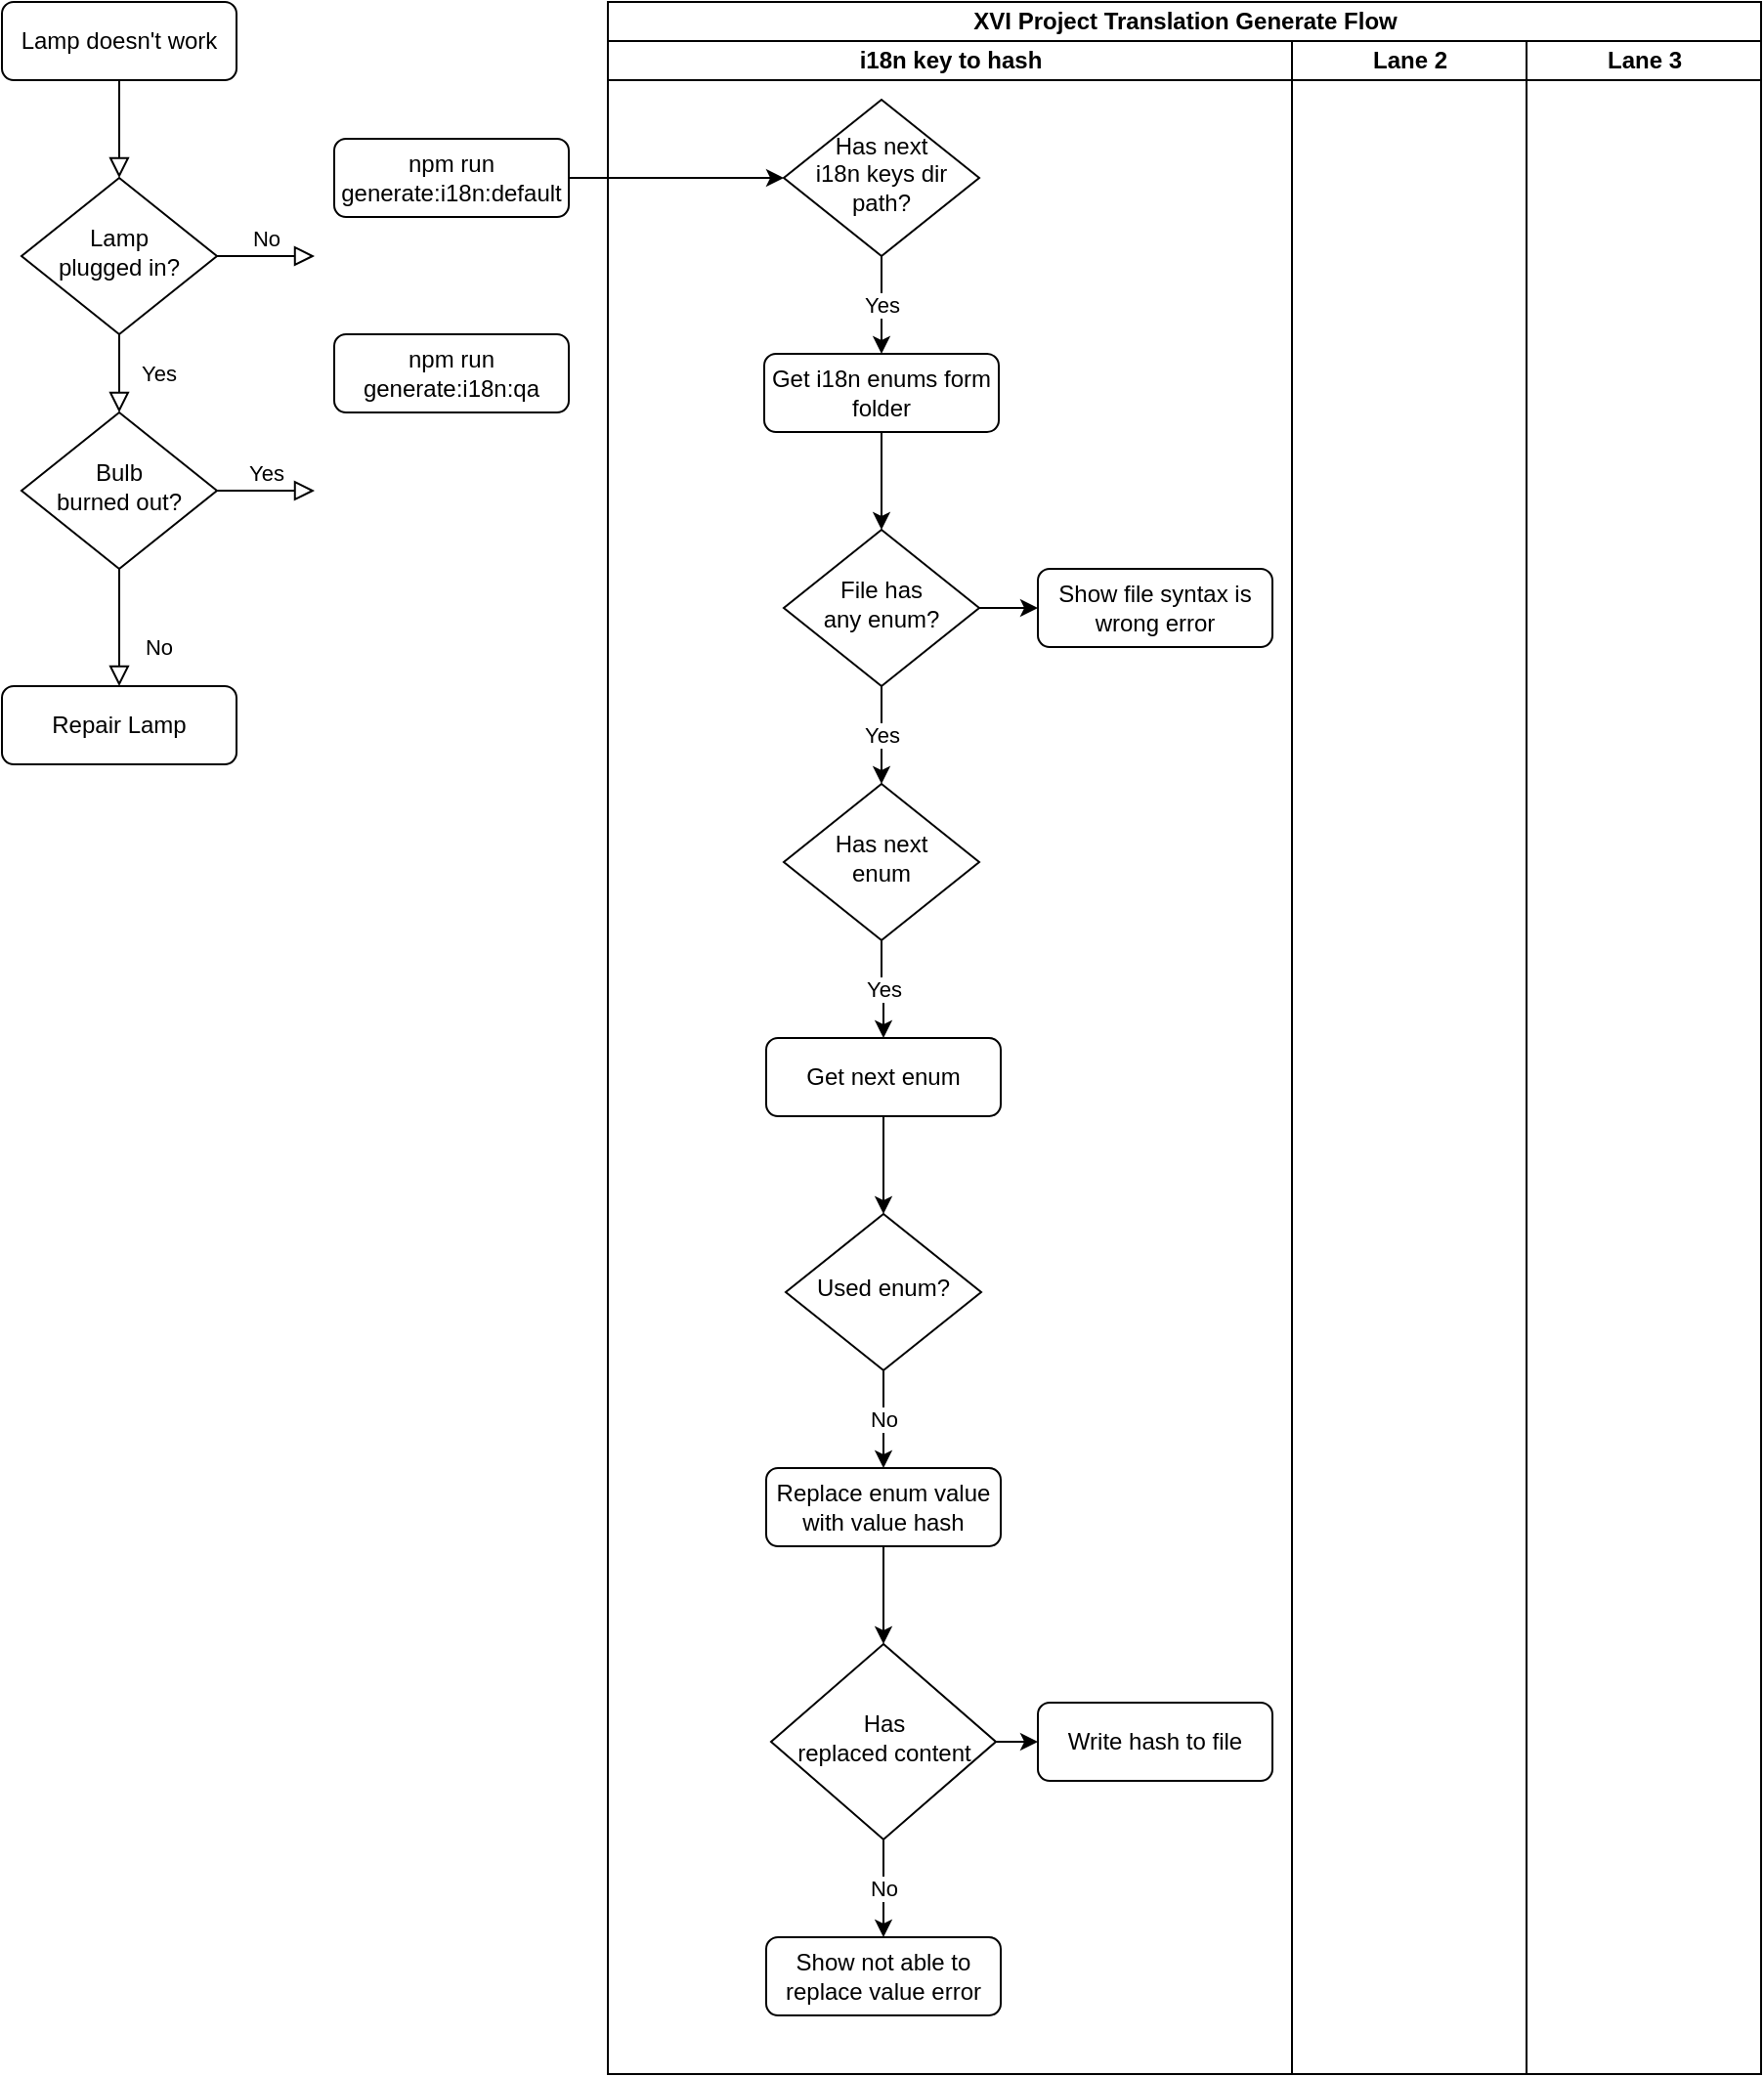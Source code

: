 <mxfile version="28.0.4">
  <diagram id="C5RBs43oDa-KdzZeNtuy" name="Page-1">
    <mxGraphModel dx="748" dy="427" grid="1" gridSize="10" guides="1" tooltips="1" connect="1" arrows="1" fold="1" page="1" pageScale="1" pageWidth="827" pageHeight="1169" math="0" shadow="0">
      <root>
        <mxCell id="WIyWlLk6GJQsqaUBKTNV-0" />
        <mxCell id="WIyWlLk6GJQsqaUBKTNV-1" parent="WIyWlLk6GJQsqaUBKTNV-0" />
        <mxCell id="WIyWlLk6GJQsqaUBKTNV-2" value="" style="rounded=0;html=1;jettySize=auto;orthogonalLoop=1;fontSize=11;endArrow=block;endFill=0;endSize=8;strokeWidth=1;shadow=0;labelBackgroundColor=none;edgeStyle=orthogonalEdgeStyle;" parent="WIyWlLk6GJQsqaUBKTNV-1" source="WIyWlLk6GJQsqaUBKTNV-3" target="WIyWlLk6GJQsqaUBKTNV-6" edge="1">
          <mxGeometry relative="1" as="geometry" />
        </mxCell>
        <mxCell id="WIyWlLk6GJQsqaUBKTNV-3" value="Lamp doesn&#39;t work" style="rounded=1;whiteSpace=wrap;html=1;fontSize=12;glass=0;strokeWidth=1;shadow=0;" parent="WIyWlLk6GJQsqaUBKTNV-1" vertex="1">
          <mxGeometry y="80" width="120" height="40" as="geometry" />
        </mxCell>
        <mxCell id="WIyWlLk6GJQsqaUBKTNV-4" value="Yes" style="rounded=0;html=1;jettySize=auto;orthogonalLoop=1;fontSize=11;endArrow=block;endFill=0;endSize=8;strokeWidth=1;shadow=0;labelBackgroundColor=none;edgeStyle=orthogonalEdgeStyle;" parent="WIyWlLk6GJQsqaUBKTNV-1" source="WIyWlLk6GJQsqaUBKTNV-6" target="WIyWlLk6GJQsqaUBKTNV-10" edge="1">
          <mxGeometry y="20" relative="1" as="geometry">
            <mxPoint as="offset" />
          </mxGeometry>
        </mxCell>
        <mxCell id="WIyWlLk6GJQsqaUBKTNV-5" value="No" style="edgeStyle=orthogonalEdgeStyle;rounded=0;html=1;jettySize=auto;orthogonalLoop=1;fontSize=11;endArrow=block;endFill=0;endSize=8;strokeWidth=1;shadow=0;labelBackgroundColor=none;" parent="WIyWlLk6GJQsqaUBKTNV-1" source="WIyWlLk6GJQsqaUBKTNV-6" edge="1">
          <mxGeometry y="10" relative="1" as="geometry">
            <mxPoint as="offset" />
            <mxPoint x="160" y="210" as="targetPoint" />
          </mxGeometry>
        </mxCell>
        <mxCell id="WIyWlLk6GJQsqaUBKTNV-6" value="Lamp&lt;br&gt;plugged in?" style="rhombus;whiteSpace=wrap;html=1;shadow=0;fontFamily=Helvetica;fontSize=12;align=center;strokeWidth=1;spacing=6;spacingTop=-4;" parent="WIyWlLk6GJQsqaUBKTNV-1" vertex="1">
          <mxGeometry x="10" y="170" width="100" height="80" as="geometry" />
        </mxCell>
        <mxCell id="WIyWlLk6GJQsqaUBKTNV-8" value="No" style="rounded=0;html=1;jettySize=auto;orthogonalLoop=1;fontSize=11;endArrow=block;endFill=0;endSize=8;strokeWidth=1;shadow=0;labelBackgroundColor=none;edgeStyle=orthogonalEdgeStyle;" parent="WIyWlLk6GJQsqaUBKTNV-1" source="WIyWlLk6GJQsqaUBKTNV-10" target="WIyWlLk6GJQsqaUBKTNV-11" edge="1">
          <mxGeometry x="0.333" y="20" relative="1" as="geometry">
            <mxPoint as="offset" />
          </mxGeometry>
        </mxCell>
        <mxCell id="WIyWlLk6GJQsqaUBKTNV-9" value="Yes" style="edgeStyle=orthogonalEdgeStyle;rounded=0;html=1;jettySize=auto;orthogonalLoop=1;fontSize=11;endArrow=block;endFill=0;endSize=8;strokeWidth=1;shadow=0;labelBackgroundColor=none;" parent="WIyWlLk6GJQsqaUBKTNV-1" source="WIyWlLk6GJQsqaUBKTNV-10" edge="1">
          <mxGeometry y="10" relative="1" as="geometry">
            <mxPoint as="offset" />
            <mxPoint x="160" y="330" as="targetPoint" />
          </mxGeometry>
        </mxCell>
        <mxCell id="WIyWlLk6GJQsqaUBKTNV-10" value="Bulb&lt;br&gt;burned out?" style="rhombus;whiteSpace=wrap;html=1;shadow=0;fontFamily=Helvetica;fontSize=12;align=center;strokeWidth=1;spacing=6;spacingTop=-4;" parent="WIyWlLk6GJQsqaUBKTNV-1" vertex="1">
          <mxGeometry x="10" y="290" width="100" height="80" as="geometry" />
        </mxCell>
        <mxCell id="WIyWlLk6GJQsqaUBKTNV-11" value="Repair Lamp" style="rounded=1;whiteSpace=wrap;html=1;fontSize=12;glass=0;strokeWidth=1;shadow=0;" parent="WIyWlLk6GJQsqaUBKTNV-1" vertex="1">
          <mxGeometry y="430" width="120" height="40" as="geometry" />
        </mxCell>
        <mxCell id="4ZIx8jXjQs4yDSa4IabG-0" value="XVI Project Translation Generate Flow" style="swimlane;childLayout=stackLayout;resizeParent=1;resizeParentMax=0;startSize=20;html=1;" vertex="1" parent="WIyWlLk6GJQsqaUBKTNV-1">
          <mxGeometry x="310.0" y="80" width="590" height="1060" as="geometry" />
        </mxCell>
        <mxCell id="4ZIx8jXjQs4yDSa4IabG-1" value="i18n key to hash" style="swimlane;startSize=20;html=1;" vertex="1" parent="4ZIx8jXjQs4yDSa4IabG-0">
          <mxGeometry y="20" width="350" height="1040" as="geometry" />
        </mxCell>
        <mxCell id="4ZIx8jXjQs4yDSa4IabG-10" value="Yes" style="edgeStyle=orthogonalEdgeStyle;rounded=0;orthogonalLoop=1;jettySize=auto;html=1;entryX=0.5;entryY=0;entryDx=0;entryDy=0;" edge="1" parent="4ZIx8jXjQs4yDSa4IabG-1" source="4ZIx8jXjQs4yDSa4IabG-8" target="4ZIx8jXjQs4yDSa4IabG-9">
          <mxGeometry relative="1" as="geometry" />
        </mxCell>
        <mxCell id="4ZIx8jXjQs4yDSa4IabG-8" value="Has next&lt;div&gt;i18n keys dir path?&lt;/div&gt;" style="rhombus;whiteSpace=wrap;html=1;shadow=0;fontFamily=Helvetica;fontSize=12;align=center;strokeWidth=1;spacing=6;spacingTop=-4;" vertex="1" parent="4ZIx8jXjQs4yDSa4IabG-1">
          <mxGeometry x="90.0" y="30" width="100" height="80" as="geometry" />
        </mxCell>
        <mxCell id="4ZIx8jXjQs4yDSa4IabG-25" style="edgeStyle=orthogonalEdgeStyle;rounded=0;orthogonalLoop=1;jettySize=auto;html=1;entryX=0.5;entryY=0;entryDx=0;entryDy=0;" edge="1" parent="4ZIx8jXjQs4yDSa4IabG-1" source="4ZIx8jXjQs4yDSa4IabG-9" target="4ZIx8jXjQs4yDSa4IabG-24">
          <mxGeometry relative="1" as="geometry" />
        </mxCell>
        <mxCell id="4ZIx8jXjQs4yDSa4IabG-9" value="Get i18n enums form folder" style="rounded=1;whiteSpace=wrap;html=1;fontSize=12;glass=0;strokeWidth=1;shadow=0;" vertex="1" parent="4ZIx8jXjQs4yDSa4IabG-1">
          <mxGeometry x="80.0" y="160" width="120" height="40" as="geometry" />
        </mxCell>
        <mxCell id="4ZIx8jXjQs4yDSa4IabG-15" value="Yes" style="edgeStyle=orthogonalEdgeStyle;rounded=0;orthogonalLoop=1;jettySize=auto;html=1;" edge="1" parent="4ZIx8jXjQs4yDSa4IabG-1" source="4ZIx8jXjQs4yDSa4IabG-13" target="4ZIx8jXjQs4yDSa4IabG-14">
          <mxGeometry relative="1" as="geometry" />
        </mxCell>
        <mxCell id="4ZIx8jXjQs4yDSa4IabG-13" value="Has next&lt;div&gt;enum&lt;/div&gt;" style="rhombus;whiteSpace=wrap;html=1;shadow=0;fontFamily=Helvetica;fontSize=12;align=center;strokeWidth=1;spacing=6;spacingTop=-4;" vertex="1" parent="4ZIx8jXjQs4yDSa4IabG-1">
          <mxGeometry x="90.0" y="380" width="100" height="80" as="geometry" />
        </mxCell>
        <mxCell id="4ZIx8jXjQs4yDSa4IabG-17" style="edgeStyle=orthogonalEdgeStyle;rounded=0;orthogonalLoop=1;jettySize=auto;html=1;exitX=0.5;exitY=1;exitDx=0;exitDy=0;entryX=0.5;entryY=0;entryDx=0;entryDy=0;" edge="1" parent="4ZIx8jXjQs4yDSa4IabG-1" source="4ZIx8jXjQs4yDSa4IabG-14" target="4ZIx8jXjQs4yDSa4IabG-16">
          <mxGeometry relative="1" as="geometry" />
        </mxCell>
        <mxCell id="4ZIx8jXjQs4yDSa4IabG-14" value="Get next enum" style="rounded=1;whiteSpace=wrap;html=1;fontSize=12;glass=0;strokeWidth=1;shadow=0;" vertex="1" parent="4ZIx8jXjQs4yDSa4IabG-1">
          <mxGeometry x="81.0" y="510" width="120" height="40" as="geometry" />
        </mxCell>
        <mxCell id="4ZIx8jXjQs4yDSa4IabG-19" value="No" style="edgeStyle=orthogonalEdgeStyle;rounded=0;orthogonalLoop=1;jettySize=auto;html=1;entryX=0.5;entryY=0;entryDx=0;entryDy=0;" edge="1" parent="4ZIx8jXjQs4yDSa4IabG-1" source="4ZIx8jXjQs4yDSa4IabG-16" target="4ZIx8jXjQs4yDSa4IabG-18">
          <mxGeometry relative="1" as="geometry" />
        </mxCell>
        <mxCell id="4ZIx8jXjQs4yDSa4IabG-16" value="Used enum?" style="rhombus;whiteSpace=wrap;html=1;shadow=0;fontFamily=Helvetica;fontSize=12;align=center;strokeWidth=1;spacing=6;spacingTop=-4;" vertex="1" parent="4ZIx8jXjQs4yDSa4IabG-1">
          <mxGeometry x="91.0" y="600" width="100" height="80" as="geometry" />
        </mxCell>
        <mxCell id="4ZIx8jXjQs4yDSa4IabG-21" style="edgeStyle=orthogonalEdgeStyle;rounded=0;orthogonalLoop=1;jettySize=auto;html=1;" edge="1" parent="4ZIx8jXjQs4yDSa4IabG-1" source="4ZIx8jXjQs4yDSa4IabG-18" target="4ZIx8jXjQs4yDSa4IabG-20">
          <mxGeometry relative="1" as="geometry" />
        </mxCell>
        <mxCell id="4ZIx8jXjQs4yDSa4IabG-18" value="Replace enum value&lt;div&gt;with value hash&lt;/div&gt;" style="rounded=1;whiteSpace=wrap;html=1;fontSize=12;glass=0;strokeWidth=1;shadow=0;" vertex="1" parent="4ZIx8jXjQs4yDSa4IabG-1">
          <mxGeometry x="81.0" y="730" width="120" height="40" as="geometry" />
        </mxCell>
        <mxCell id="4ZIx8jXjQs4yDSa4IabG-23" value="No" style="edgeStyle=orthogonalEdgeStyle;rounded=0;orthogonalLoop=1;jettySize=auto;html=1;entryX=0.5;entryY=0;entryDx=0;entryDy=0;" edge="1" parent="4ZIx8jXjQs4yDSa4IabG-1" source="4ZIx8jXjQs4yDSa4IabG-20" target="4ZIx8jXjQs4yDSa4IabG-22">
          <mxGeometry relative="1" as="geometry" />
        </mxCell>
        <mxCell id="4ZIx8jXjQs4yDSa4IabG-30" style="edgeStyle=orthogonalEdgeStyle;rounded=0;orthogonalLoop=1;jettySize=auto;html=1;entryX=0;entryY=0.5;entryDx=0;entryDy=0;" edge="1" parent="4ZIx8jXjQs4yDSa4IabG-1" source="4ZIx8jXjQs4yDSa4IabG-20" target="4ZIx8jXjQs4yDSa4IabG-29">
          <mxGeometry relative="1" as="geometry" />
        </mxCell>
        <mxCell id="4ZIx8jXjQs4yDSa4IabG-20" value="Has&lt;div&gt;replaced content&lt;/div&gt;" style="rhombus;whiteSpace=wrap;html=1;shadow=0;fontFamily=Helvetica;fontSize=12;align=center;strokeWidth=1;spacing=6;spacingTop=-4;" vertex="1" parent="4ZIx8jXjQs4yDSa4IabG-1">
          <mxGeometry x="83.5" y="820" width="115" height="100" as="geometry" />
        </mxCell>
        <mxCell id="4ZIx8jXjQs4yDSa4IabG-22" value="Show not able to replace value error" style="rounded=1;whiteSpace=wrap;html=1;fontSize=12;glass=0;strokeWidth=1;shadow=0;" vertex="1" parent="4ZIx8jXjQs4yDSa4IabG-1">
          <mxGeometry x="81.0" y="970" width="120" height="40" as="geometry" />
        </mxCell>
        <mxCell id="4ZIx8jXjQs4yDSa4IabG-26" value="Yes" style="edgeStyle=orthogonalEdgeStyle;rounded=0;orthogonalLoop=1;jettySize=auto;html=1;entryX=0.5;entryY=0;entryDx=0;entryDy=0;" edge="1" parent="4ZIx8jXjQs4yDSa4IabG-1" source="4ZIx8jXjQs4yDSa4IabG-24" target="4ZIx8jXjQs4yDSa4IabG-13">
          <mxGeometry relative="1" as="geometry" />
        </mxCell>
        <mxCell id="4ZIx8jXjQs4yDSa4IabG-28" style="edgeStyle=orthogonalEdgeStyle;rounded=0;orthogonalLoop=1;jettySize=auto;html=1;exitX=1;exitY=0.5;exitDx=0;exitDy=0;entryX=0;entryY=0.5;entryDx=0;entryDy=0;" edge="1" parent="4ZIx8jXjQs4yDSa4IabG-1" source="4ZIx8jXjQs4yDSa4IabG-24" target="4ZIx8jXjQs4yDSa4IabG-27">
          <mxGeometry relative="1" as="geometry" />
        </mxCell>
        <mxCell id="4ZIx8jXjQs4yDSa4IabG-24" value="File has&lt;div&gt;any enum?&lt;/div&gt;" style="rhombus;whiteSpace=wrap;html=1;shadow=0;fontFamily=Helvetica;fontSize=12;align=center;strokeWidth=1;spacing=6;spacingTop=-4;" vertex="1" parent="4ZIx8jXjQs4yDSa4IabG-1">
          <mxGeometry x="90.0" y="250" width="100" height="80" as="geometry" />
        </mxCell>
        <mxCell id="4ZIx8jXjQs4yDSa4IabG-27" value="Show file syntax is wrong error" style="rounded=1;whiteSpace=wrap;html=1;fontSize=12;glass=0;strokeWidth=1;shadow=0;" vertex="1" parent="4ZIx8jXjQs4yDSa4IabG-1">
          <mxGeometry x="220.0" y="270" width="120" height="40" as="geometry" />
        </mxCell>
        <mxCell id="4ZIx8jXjQs4yDSa4IabG-29" value="Write hash to file" style="rounded=1;whiteSpace=wrap;html=1;fontSize=12;glass=0;strokeWidth=1;shadow=0;" vertex="1" parent="4ZIx8jXjQs4yDSa4IabG-1">
          <mxGeometry x="220.0" y="850" width="120" height="40" as="geometry" />
        </mxCell>
        <mxCell id="4ZIx8jXjQs4yDSa4IabG-2" value="Lane 2" style="swimlane;startSize=20;html=1;" vertex="1" parent="4ZIx8jXjQs4yDSa4IabG-0">
          <mxGeometry x="350" y="20" width="120" height="1040" as="geometry" />
        </mxCell>
        <mxCell id="4ZIx8jXjQs4yDSa4IabG-3" value="Lane 3" style="swimlane;startSize=20;html=1;" vertex="1" parent="4ZIx8jXjQs4yDSa4IabG-0">
          <mxGeometry x="470" y="20" width="120" height="1040" as="geometry" />
        </mxCell>
        <mxCell id="4ZIx8jXjQs4yDSa4IabG-7" style="edgeStyle=orthogonalEdgeStyle;rounded=0;orthogonalLoop=1;jettySize=auto;html=1;entryX=0;entryY=0.5;entryDx=0;entryDy=0;" edge="1" parent="WIyWlLk6GJQsqaUBKTNV-1" source="4ZIx8jXjQs4yDSa4IabG-4" target="4ZIx8jXjQs4yDSa4IabG-8">
          <mxGeometry relative="1" as="geometry">
            <mxPoint x="325" y="160" as="targetPoint" />
          </mxGeometry>
        </mxCell>
        <mxCell id="4ZIx8jXjQs4yDSa4IabG-4" value="npm run&lt;div&gt;generate:i18n:default&lt;/div&gt;" style="rounded=1;whiteSpace=wrap;html=1;fontSize=12;glass=0;strokeWidth=1;shadow=0;" vertex="1" parent="WIyWlLk6GJQsqaUBKTNV-1">
          <mxGeometry x="170" y="150" width="120" height="40" as="geometry" />
        </mxCell>
        <mxCell id="4ZIx8jXjQs4yDSa4IabG-5" value="npm run&lt;div&gt;generate:i18n:qa&lt;/div&gt;" style="rounded=1;whiteSpace=wrap;html=1;fontSize=12;glass=0;strokeWidth=1;shadow=0;" vertex="1" parent="WIyWlLk6GJQsqaUBKTNV-1">
          <mxGeometry x="170" y="250" width="120" height="40" as="geometry" />
        </mxCell>
      </root>
    </mxGraphModel>
  </diagram>
</mxfile>
